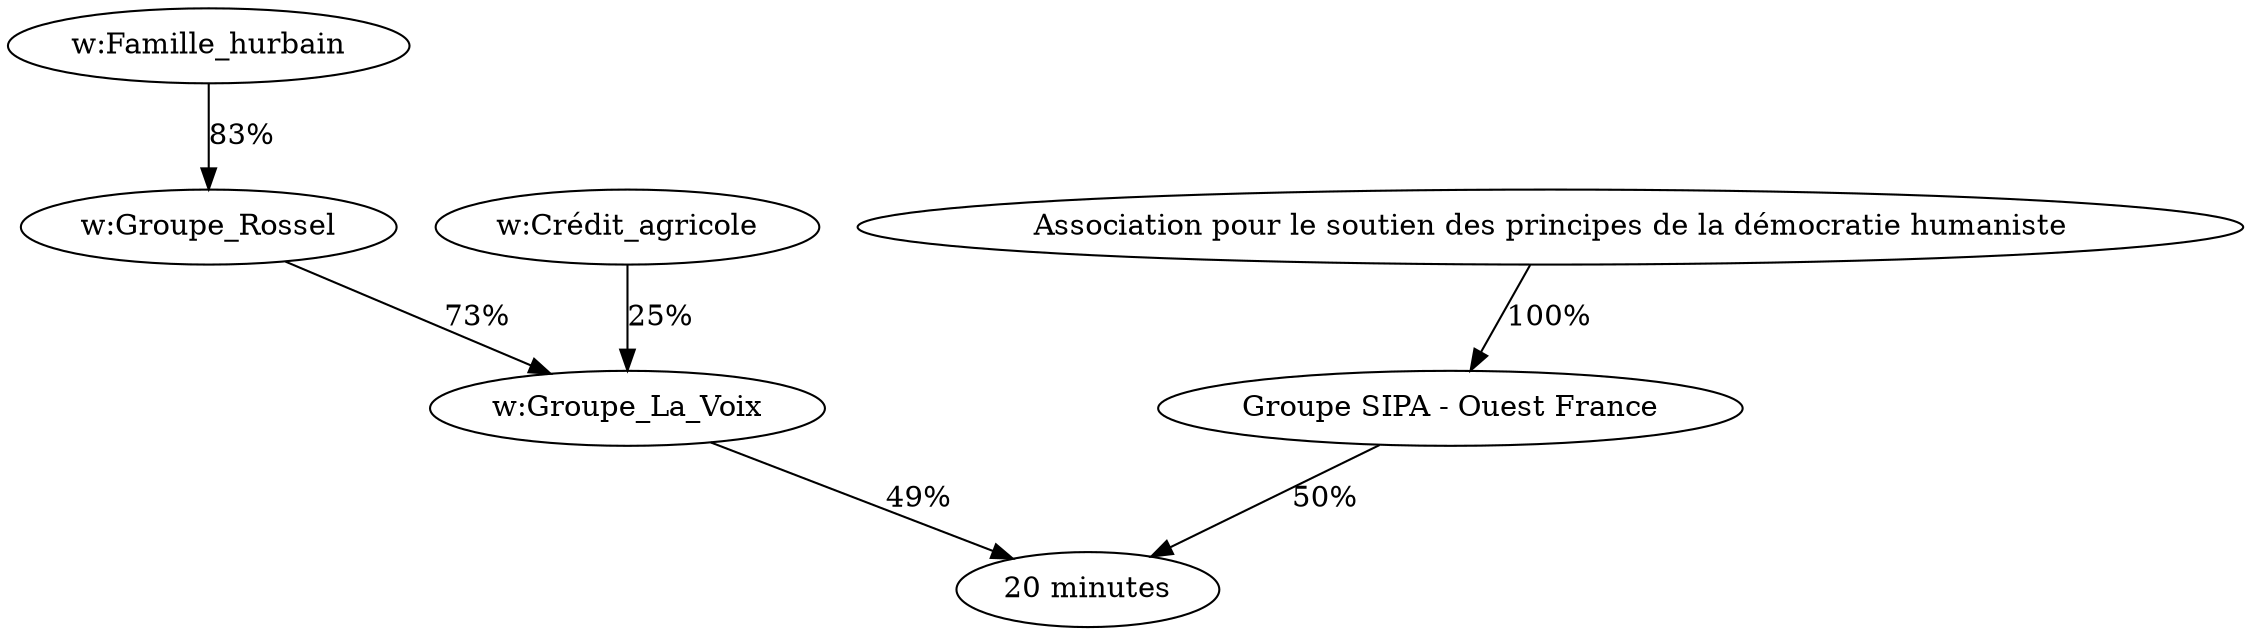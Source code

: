 digraph G {
  "Groupe SIPA - Ouest France" -> "20 minutes" [label="50%"];
  "Association pour le soutien des principes de la démocratie humaniste" -> "Groupe SIPA - Ouest France" [label="100%"];
  "w:Groupe_La_Voix" -> "20 minutes" [label="49%"];
  "w:Groupe_Rossel" -> "w:Groupe_La_Voix" [label="73%"];
  "w:Famille_hurbain" -> "w:Groupe_Rossel" [label="83%"];
  "w:Crédit_agricole" -> "w:Groupe_La_Voix" [label="25%"];
}